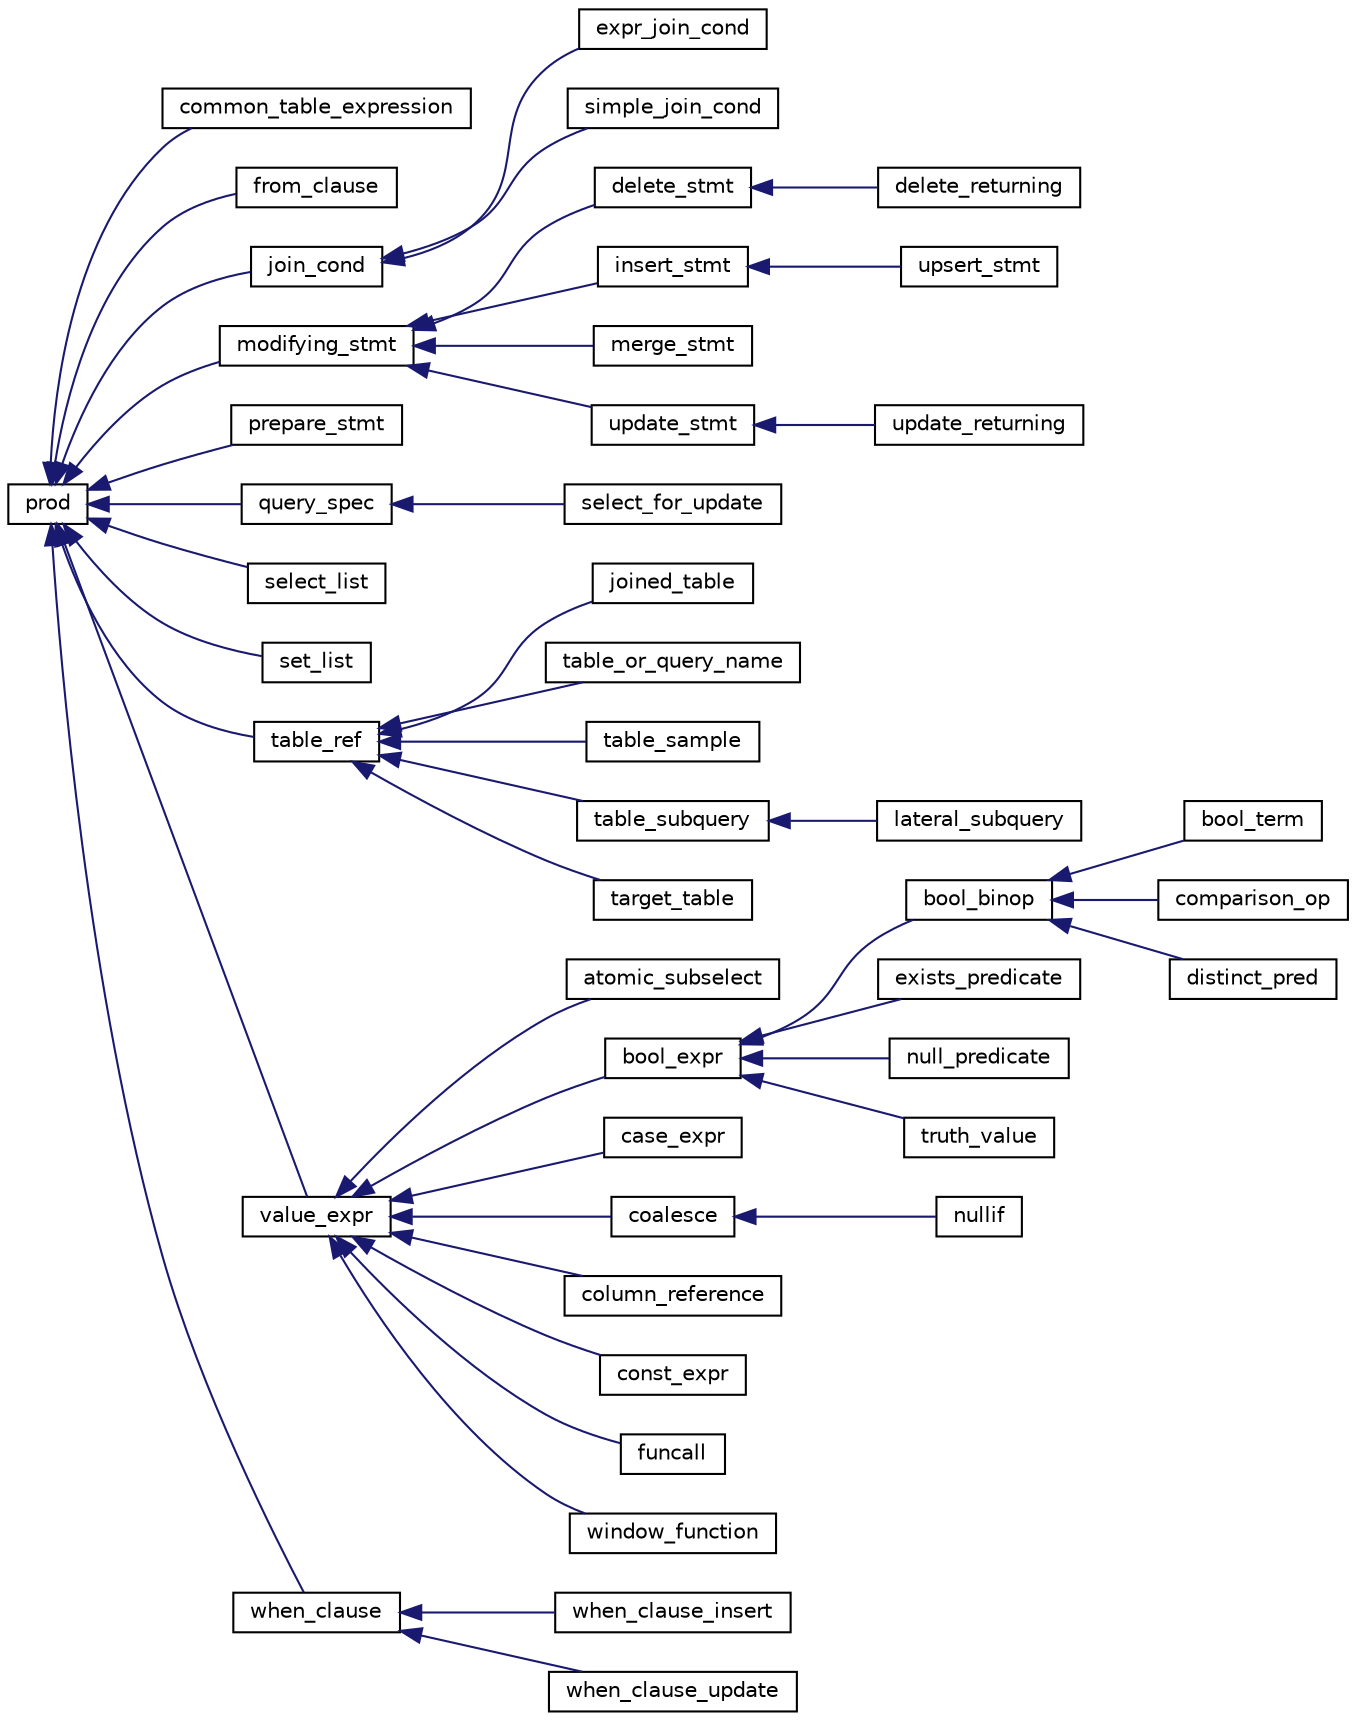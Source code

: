 digraph "Graphical Class Hierarchy"
{
 // LATEX_PDF_SIZE
  edge [fontname="Helvetica",fontsize="10",labelfontname="Helvetica",labelfontsize="10"];
  node [fontname="Helvetica",fontsize="10",shape=record];
  rankdir="LR";
  Node0 [label="prod",height=0.2,width=0.4,color="black", fillcolor="white", style="filled",URL="$structprod.html",tooltip="Base class for AST nodes."];
  Node0 -> Node1 [dir="back",color="midnightblue",fontsize="10",style="solid",fontname="Helvetica"];
  Node1 [label="common_table_expression",height=0.2,width=0.4,color="black", fillcolor="white", style="filled",URL="$structcommon__table__expression.html",tooltip=" "];
  Node0 -> Node2 [dir="back",color="midnightblue",fontsize="10",style="solid",fontname="Helvetica"];
  Node2 [label="from_clause",height=0.2,width=0.4,color="black", fillcolor="white", style="filled",URL="$structfrom__clause.html",tooltip=" "];
  Node0 -> Node3 [dir="back",color="midnightblue",fontsize="10",style="solid",fontname="Helvetica"];
  Node3 [label="join_cond",height=0.2,width=0.4,color="black", fillcolor="white", style="filled",URL="$structjoin__cond.html",tooltip=" "];
  Node3 -> Node4 [dir="back",color="midnightblue",fontsize="10",style="solid",fontname="Helvetica"];
  Node4 [label="expr_join_cond",height=0.2,width=0.4,color="black", fillcolor="white", style="filled",URL="$structexpr__join__cond.html",tooltip=" "];
  Node3 -> Node5 [dir="back",color="midnightblue",fontsize="10",style="solid",fontname="Helvetica"];
  Node5 [label="simple_join_cond",height=0.2,width=0.4,color="black", fillcolor="white", style="filled",URL="$structsimple__join__cond.html",tooltip=" "];
  Node0 -> Node6 [dir="back",color="midnightblue",fontsize="10",style="solid",fontname="Helvetica"];
  Node6 [label="modifying_stmt",height=0.2,width=0.4,color="black", fillcolor="white", style="filled",URL="$structmodifying__stmt.html",tooltip=" "];
  Node6 -> Node7 [dir="back",color="midnightblue",fontsize="10",style="solid",fontname="Helvetica"];
  Node7 [label="delete_stmt",height=0.2,width=0.4,color="black", fillcolor="white", style="filled",URL="$structdelete__stmt.html",tooltip=" "];
  Node7 -> Node8 [dir="back",color="midnightblue",fontsize="10",style="solid",fontname="Helvetica"];
  Node8 [label="delete_returning",height=0.2,width=0.4,color="black", fillcolor="white", style="filled",URL="$structdelete__returning.html",tooltip=" "];
  Node6 -> Node9 [dir="back",color="midnightblue",fontsize="10",style="solid",fontname="Helvetica"];
  Node9 [label="insert_stmt",height=0.2,width=0.4,color="black", fillcolor="white", style="filled",URL="$structinsert__stmt.html",tooltip=" "];
  Node9 -> Node10 [dir="back",color="midnightblue",fontsize="10",style="solid",fontname="Helvetica"];
  Node10 [label="upsert_stmt",height=0.2,width=0.4,color="black", fillcolor="white", style="filled",URL="$structupsert__stmt.html",tooltip=" "];
  Node6 -> Node11 [dir="back",color="midnightblue",fontsize="10",style="solid",fontname="Helvetica"];
  Node11 [label="merge_stmt",height=0.2,width=0.4,color="black", fillcolor="white", style="filled",URL="$structmerge__stmt.html",tooltip=" "];
  Node6 -> Node12 [dir="back",color="midnightblue",fontsize="10",style="solid",fontname="Helvetica"];
  Node12 [label="update_stmt",height=0.2,width=0.4,color="black", fillcolor="white", style="filled",URL="$structupdate__stmt.html",tooltip=" "];
  Node12 -> Node13 [dir="back",color="midnightblue",fontsize="10",style="solid",fontname="Helvetica"];
  Node13 [label="update_returning",height=0.2,width=0.4,color="black", fillcolor="white", style="filled",URL="$structupdate__returning.html",tooltip=" "];
  Node0 -> Node14 [dir="back",color="midnightblue",fontsize="10",style="solid",fontname="Helvetica"];
  Node14 [label="prepare_stmt",height=0.2,width=0.4,color="black", fillcolor="white", style="filled",URL="$structprepare__stmt.html",tooltip=" "];
  Node0 -> Node15 [dir="back",color="midnightblue",fontsize="10",style="solid",fontname="Helvetica"];
  Node15 [label="query_spec",height=0.2,width=0.4,color="black", fillcolor="white", style="filled",URL="$structquery__spec.html",tooltip=" "];
  Node15 -> Node16 [dir="back",color="midnightblue",fontsize="10",style="solid",fontname="Helvetica"];
  Node16 [label="select_for_update",height=0.2,width=0.4,color="black", fillcolor="white", style="filled",URL="$structselect__for__update.html",tooltip=" "];
  Node0 -> Node17 [dir="back",color="midnightblue",fontsize="10",style="solid",fontname="Helvetica"];
  Node17 [label="select_list",height=0.2,width=0.4,color="black", fillcolor="white", style="filled",URL="$structselect__list.html",tooltip=" "];
  Node0 -> Node18 [dir="back",color="midnightblue",fontsize="10",style="solid",fontname="Helvetica"];
  Node18 [label="set_list",height=0.2,width=0.4,color="black", fillcolor="white", style="filled",URL="$structset__list.html",tooltip=" "];
  Node0 -> Node19 [dir="back",color="midnightblue",fontsize="10",style="solid",fontname="Helvetica"];
  Node19 [label="table_ref",height=0.2,width=0.4,color="black", fillcolor="white", style="filled",URL="$structtable__ref.html",tooltip=" "];
  Node19 -> Node20 [dir="back",color="midnightblue",fontsize="10",style="solid",fontname="Helvetica"];
  Node20 [label="joined_table",height=0.2,width=0.4,color="black", fillcolor="white", style="filled",URL="$structjoined__table.html",tooltip=" "];
  Node19 -> Node21 [dir="back",color="midnightblue",fontsize="10",style="solid",fontname="Helvetica"];
  Node21 [label="table_or_query_name",height=0.2,width=0.4,color="black", fillcolor="white", style="filled",URL="$structtable__or__query__name.html",tooltip=" "];
  Node19 -> Node22 [dir="back",color="midnightblue",fontsize="10",style="solid",fontname="Helvetica"];
  Node22 [label="table_sample",height=0.2,width=0.4,color="black", fillcolor="white", style="filled",URL="$structtable__sample.html",tooltip=" "];
  Node19 -> Node23 [dir="back",color="midnightblue",fontsize="10",style="solid",fontname="Helvetica"];
  Node23 [label="table_subquery",height=0.2,width=0.4,color="black", fillcolor="white", style="filled",URL="$structtable__subquery.html",tooltip=" "];
  Node23 -> Node24 [dir="back",color="midnightblue",fontsize="10",style="solid",fontname="Helvetica"];
  Node24 [label="lateral_subquery",height=0.2,width=0.4,color="black", fillcolor="white", style="filled",URL="$structlateral__subquery.html",tooltip=" "];
  Node19 -> Node25 [dir="back",color="midnightblue",fontsize="10",style="solid",fontname="Helvetica"];
  Node25 [label="target_table",height=0.2,width=0.4,color="black", fillcolor="white", style="filled",URL="$structtarget__table.html",tooltip=" "];
  Node0 -> Node26 [dir="back",color="midnightblue",fontsize="10",style="solid",fontname="Helvetica"];
  Node26 [label="value_expr",height=0.2,width=0.4,color="black", fillcolor="white", style="filled",URL="$structvalue__expr.html",tooltip=" "];
  Node26 -> Node27 [dir="back",color="midnightblue",fontsize="10",style="solid",fontname="Helvetica"];
  Node27 [label="atomic_subselect",height=0.2,width=0.4,color="black", fillcolor="white", style="filled",URL="$structatomic__subselect.html",tooltip=" "];
  Node26 -> Node28 [dir="back",color="midnightblue",fontsize="10",style="solid",fontname="Helvetica"];
  Node28 [label="bool_expr",height=0.2,width=0.4,color="black", fillcolor="white", style="filled",URL="$structbool__expr.html",tooltip=" "];
  Node28 -> Node29 [dir="back",color="midnightblue",fontsize="10",style="solid",fontname="Helvetica"];
  Node29 [label="bool_binop",height=0.2,width=0.4,color="black", fillcolor="white", style="filled",URL="$structbool__binop.html",tooltip=" "];
  Node29 -> Node30 [dir="back",color="midnightblue",fontsize="10",style="solid",fontname="Helvetica"];
  Node30 [label="bool_term",height=0.2,width=0.4,color="black", fillcolor="white", style="filled",URL="$structbool__term.html",tooltip=" "];
  Node29 -> Node31 [dir="back",color="midnightblue",fontsize="10",style="solid",fontname="Helvetica"];
  Node31 [label="comparison_op",height=0.2,width=0.4,color="black", fillcolor="white", style="filled",URL="$structcomparison__op.html",tooltip=" "];
  Node29 -> Node32 [dir="back",color="midnightblue",fontsize="10",style="solid",fontname="Helvetica"];
  Node32 [label="distinct_pred",height=0.2,width=0.4,color="black", fillcolor="white", style="filled",URL="$structdistinct__pred.html",tooltip=" "];
  Node28 -> Node33 [dir="back",color="midnightblue",fontsize="10",style="solid",fontname="Helvetica"];
  Node33 [label="exists_predicate",height=0.2,width=0.4,color="black", fillcolor="white", style="filled",URL="$structexists__predicate.html",tooltip=" "];
  Node28 -> Node34 [dir="back",color="midnightblue",fontsize="10",style="solid",fontname="Helvetica"];
  Node34 [label="null_predicate",height=0.2,width=0.4,color="black", fillcolor="white", style="filled",URL="$structnull__predicate.html",tooltip=" "];
  Node28 -> Node35 [dir="back",color="midnightblue",fontsize="10",style="solid",fontname="Helvetica"];
  Node35 [label="truth_value",height=0.2,width=0.4,color="black", fillcolor="white", style="filled",URL="$structtruth__value.html",tooltip=" "];
  Node26 -> Node36 [dir="back",color="midnightblue",fontsize="10",style="solid",fontname="Helvetica"];
  Node36 [label="case_expr",height=0.2,width=0.4,color="black", fillcolor="white", style="filled",URL="$structcase__expr.html",tooltip=" "];
  Node26 -> Node37 [dir="back",color="midnightblue",fontsize="10",style="solid",fontname="Helvetica"];
  Node37 [label="coalesce",height=0.2,width=0.4,color="black", fillcolor="white", style="filled",URL="$structcoalesce.html",tooltip=" "];
  Node37 -> Node38 [dir="back",color="midnightblue",fontsize="10",style="solid",fontname="Helvetica"];
  Node38 [label="nullif",height=0.2,width=0.4,color="black", fillcolor="white", style="filled",URL="$structnullif.html",tooltip=" "];
  Node26 -> Node39 [dir="back",color="midnightblue",fontsize="10",style="solid",fontname="Helvetica"];
  Node39 [label="column_reference",height=0.2,width=0.4,color="black", fillcolor="white", style="filled",URL="$structcolumn__reference.html",tooltip=" "];
  Node26 -> Node40 [dir="back",color="midnightblue",fontsize="10",style="solid",fontname="Helvetica"];
  Node40 [label="const_expr",height=0.2,width=0.4,color="black", fillcolor="white", style="filled",URL="$structconst__expr.html",tooltip=" "];
  Node26 -> Node41 [dir="back",color="midnightblue",fontsize="10",style="solid",fontname="Helvetica"];
  Node41 [label="funcall",height=0.2,width=0.4,color="black", fillcolor="white", style="filled",URL="$structfuncall.html",tooltip=" "];
  Node26 -> Node42 [dir="back",color="midnightblue",fontsize="10",style="solid",fontname="Helvetica"];
  Node42 [label="window_function",height=0.2,width=0.4,color="black", fillcolor="white", style="filled",URL="$structwindow__function.html",tooltip=" "];
  Node0 -> Node43 [dir="back",color="midnightblue",fontsize="10",style="solid",fontname="Helvetica"];
  Node43 [label="when_clause",height=0.2,width=0.4,color="black", fillcolor="white", style="filled",URL="$structwhen__clause.html",tooltip=" "];
  Node43 -> Node44 [dir="back",color="midnightblue",fontsize="10",style="solid",fontname="Helvetica"];
  Node44 [label="when_clause_insert",height=0.2,width=0.4,color="black", fillcolor="white", style="filled",URL="$structwhen__clause__insert.html",tooltip=" "];
  Node43 -> Node45 [dir="back",color="midnightblue",fontsize="10",style="solid",fontname="Helvetica"];
  Node45 [label="when_clause_update",height=0.2,width=0.4,color="black", fillcolor="white", style="filled",URL="$structwhen__clause__update.html",tooltip=" "];
}
